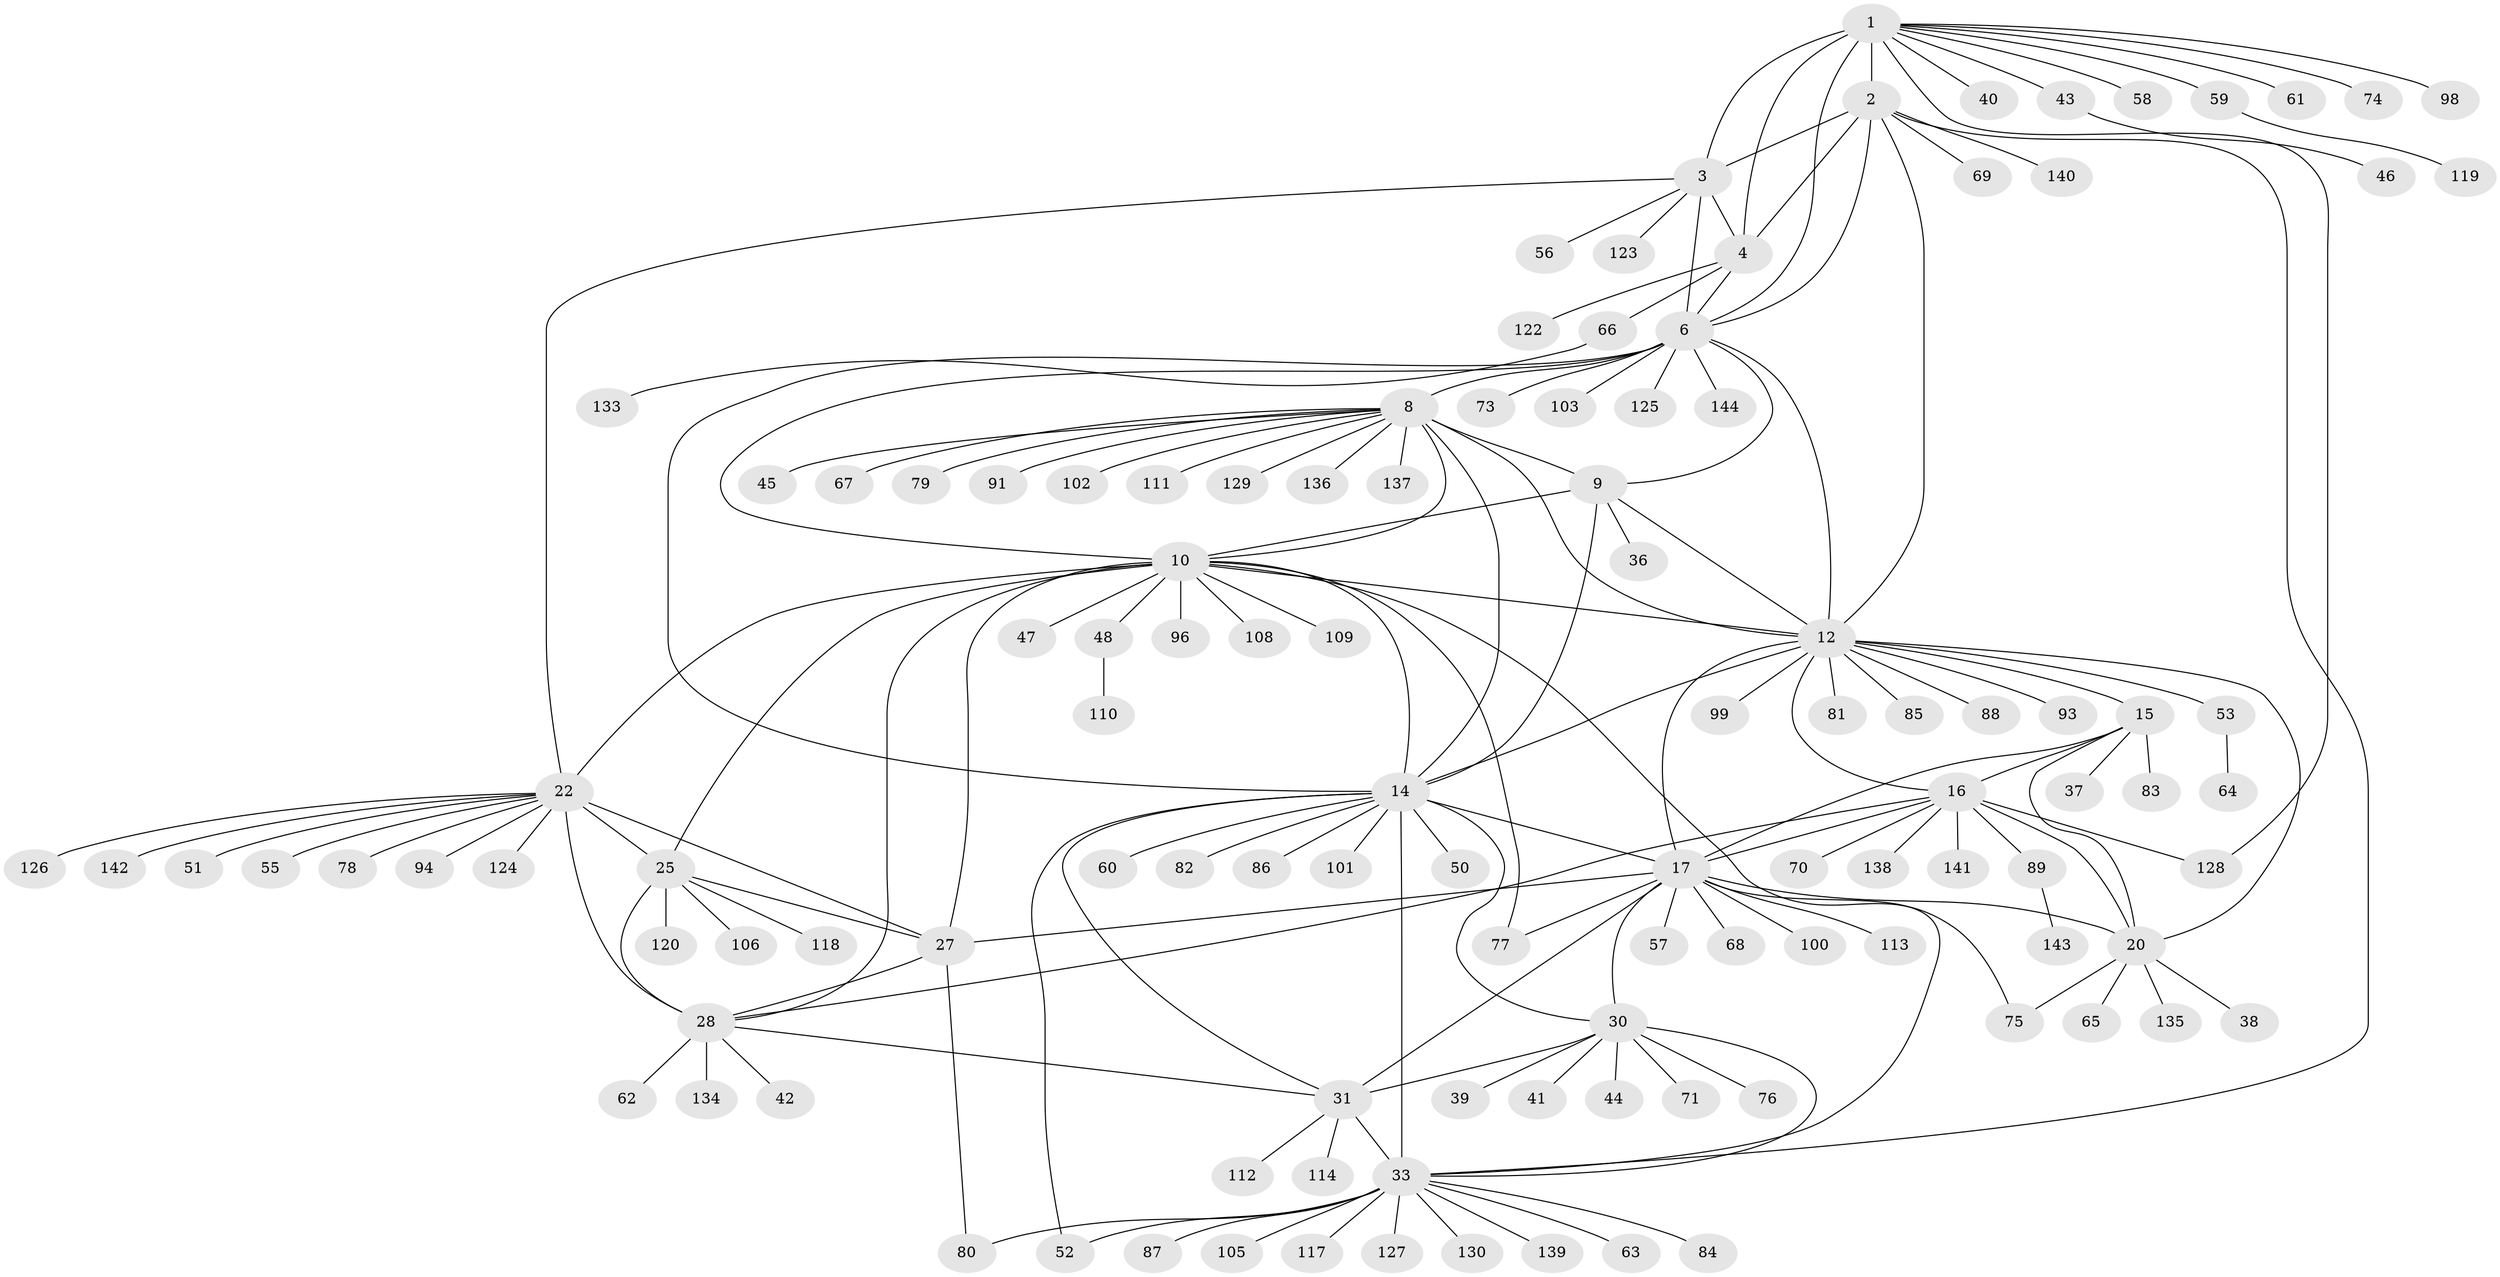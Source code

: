 // original degree distribution, {10: 0.04861111111111111, 6: 0.020833333333333332, 9: 0.04861111111111111, 8: 0.020833333333333332, 11: 0.04861111111111111, 7: 0.027777777777777776, 12: 0.027777777777777776, 1: 0.6041666666666666, 2: 0.14583333333333334, 3: 0.006944444444444444}
// Generated by graph-tools (version 1.1) at 2025/11/02/27/25 16:11:37]
// undirected, 116 vertices, 161 edges
graph export_dot {
graph [start="1"]
  node [color=gray90,style=filled];
  1 [super="+5"];
  2;
  3 [super="+7"];
  4 [super="+115"];
  6 [super="+13"];
  8 [super="+11"];
  9;
  10 [super="+24"];
  12 [super="+18"];
  14 [super="+34"];
  15 [super="+21"];
  16 [super="+19"];
  17 [super="+29"];
  20 [super="+97"];
  22 [super="+23"];
  25 [super="+26"];
  27 [super="+54"];
  28 [super="+92"];
  30 [super="+49"];
  31 [super="+32"];
  33 [super="+35"];
  36;
  37;
  38;
  39 [super="+132"];
  40;
  41;
  42;
  43;
  44 [super="+90"];
  45;
  46;
  47;
  48 [super="+107"];
  50;
  51;
  52;
  53;
  55;
  56 [super="+72"];
  57;
  58;
  59;
  60;
  61 [super="+104"];
  62;
  63 [super="+116"];
  64;
  65;
  66;
  67;
  68;
  69;
  70;
  71;
  73;
  74;
  75;
  76;
  77;
  78;
  79;
  80;
  81;
  82;
  83;
  84;
  85;
  86;
  87;
  88;
  89 [super="+95"];
  91;
  93;
  94;
  96 [super="+131"];
  98;
  99 [super="+121"];
  100;
  101;
  102;
  103;
  105;
  106;
  108;
  109;
  110;
  111;
  112;
  113;
  114;
  117;
  118;
  119;
  120;
  122;
  123;
  124;
  125;
  126;
  127;
  128;
  129;
  130;
  133;
  134;
  135;
  136;
  137;
  138;
  139;
  140;
  141;
  142;
  143;
  144;
  1 -- 2 [weight=2];
  1 -- 3 [weight=4];
  1 -- 4 [weight=2];
  1 -- 6 [weight=2];
  1 -- 40;
  1 -- 43;
  1 -- 59;
  1 -- 61;
  1 -- 128;
  1 -- 98;
  1 -- 74;
  1 -- 58;
  2 -- 3 [weight=2];
  2 -- 4;
  2 -- 6;
  2 -- 69;
  2 -- 140;
  2 -- 33;
  2 -- 12;
  3 -- 4 [weight=2];
  3 -- 6 [weight=2];
  3 -- 22;
  3 -- 56;
  3 -- 123;
  4 -- 6;
  4 -- 66;
  4 -- 122;
  6 -- 103;
  6 -- 8 [weight=2];
  6 -- 9;
  6 -- 10;
  6 -- 73;
  6 -- 12;
  6 -- 14;
  6 -- 144;
  6 -- 125;
  8 -- 9 [weight=2];
  8 -- 10 [weight=2];
  8 -- 12 [weight=2];
  8 -- 14 [weight=2];
  8 -- 45;
  8 -- 91;
  8 -- 102;
  8 -- 111;
  8 -- 129;
  8 -- 67;
  8 -- 136;
  8 -- 137;
  8 -- 79;
  9 -- 10;
  9 -- 12;
  9 -- 14;
  9 -- 36;
  10 -- 12;
  10 -- 14;
  10 -- 47;
  10 -- 48;
  10 -- 75;
  10 -- 96;
  10 -- 108;
  10 -- 77;
  10 -- 109;
  10 -- 22 [weight=2];
  10 -- 25 [weight=2];
  10 -- 27;
  10 -- 28;
  12 -- 14;
  12 -- 53;
  12 -- 81;
  12 -- 93;
  12 -- 99;
  12 -- 15 [weight=2];
  12 -- 16 [weight=2];
  12 -- 17;
  12 -- 20;
  12 -- 85;
  12 -- 88;
  14 -- 52;
  14 -- 86;
  14 -- 33 [weight=2];
  14 -- 101;
  14 -- 17;
  14 -- 50;
  14 -- 82;
  14 -- 60;
  14 -- 30;
  14 -- 31 [weight=2];
  15 -- 16 [weight=4];
  15 -- 17 [weight=2];
  15 -- 20 [weight=2];
  15 -- 83;
  15 -- 37;
  16 -- 17 [weight=2];
  16 -- 20 [weight=2];
  16 -- 28;
  16 -- 70;
  16 -- 89;
  16 -- 128;
  16 -- 138;
  16 -- 141;
  17 -- 20;
  17 -- 57;
  17 -- 68;
  17 -- 77;
  17 -- 100;
  17 -- 33 [weight=2];
  17 -- 113;
  17 -- 27;
  17 -- 30;
  17 -- 31 [weight=2];
  20 -- 38;
  20 -- 65;
  20 -- 75;
  20 -- 135;
  22 -- 25 [weight=4];
  22 -- 27 [weight=2];
  22 -- 28 [weight=2];
  22 -- 51;
  22 -- 55;
  22 -- 78;
  22 -- 94;
  22 -- 126;
  22 -- 142;
  22 -- 124;
  25 -- 27 [weight=2];
  25 -- 28 [weight=2];
  25 -- 106;
  25 -- 118;
  25 -- 120;
  27 -- 28;
  27 -- 80;
  28 -- 42;
  28 -- 62;
  28 -- 134;
  28 -- 31;
  30 -- 31 [weight=2];
  30 -- 33 [weight=2];
  30 -- 39;
  30 -- 41;
  30 -- 44;
  30 -- 71;
  30 -- 76;
  31 -- 33 [weight=4];
  31 -- 112;
  31 -- 114;
  33 -- 80;
  33 -- 87;
  33 -- 117;
  33 -- 127;
  33 -- 139;
  33 -- 130;
  33 -- 105;
  33 -- 63;
  33 -- 52;
  33 -- 84;
  43 -- 46;
  48 -- 110;
  53 -- 64;
  59 -- 119;
  66 -- 133;
  89 -- 143;
}

